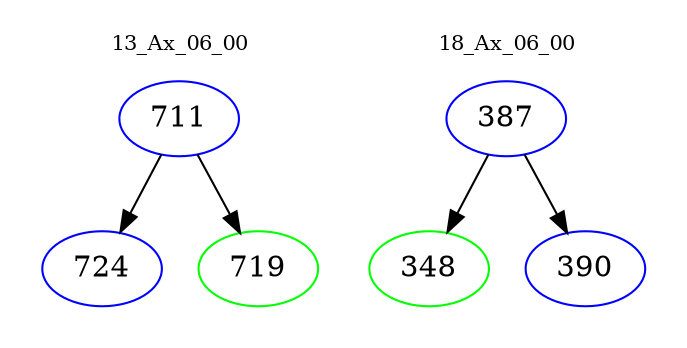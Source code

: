 digraph{
subgraph cluster_0 {
color = white
label = "13_Ax_06_00";
fontsize=10;
T0_711 [label="711", color="blue"]
T0_711 -> T0_724 [color="black"]
T0_724 [label="724", color="blue"]
T0_711 -> T0_719 [color="black"]
T0_719 [label="719", color="green"]
}
subgraph cluster_1 {
color = white
label = "18_Ax_06_00";
fontsize=10;
T1_387 [label="387", color="blue"]
T1_387 -> T1_348 [color="black"]
T1_348 [label="348", color="green"]
T1_387 -> T1_390 [color="black"]
T1_390 [label="390", color="blue"]
}
}

